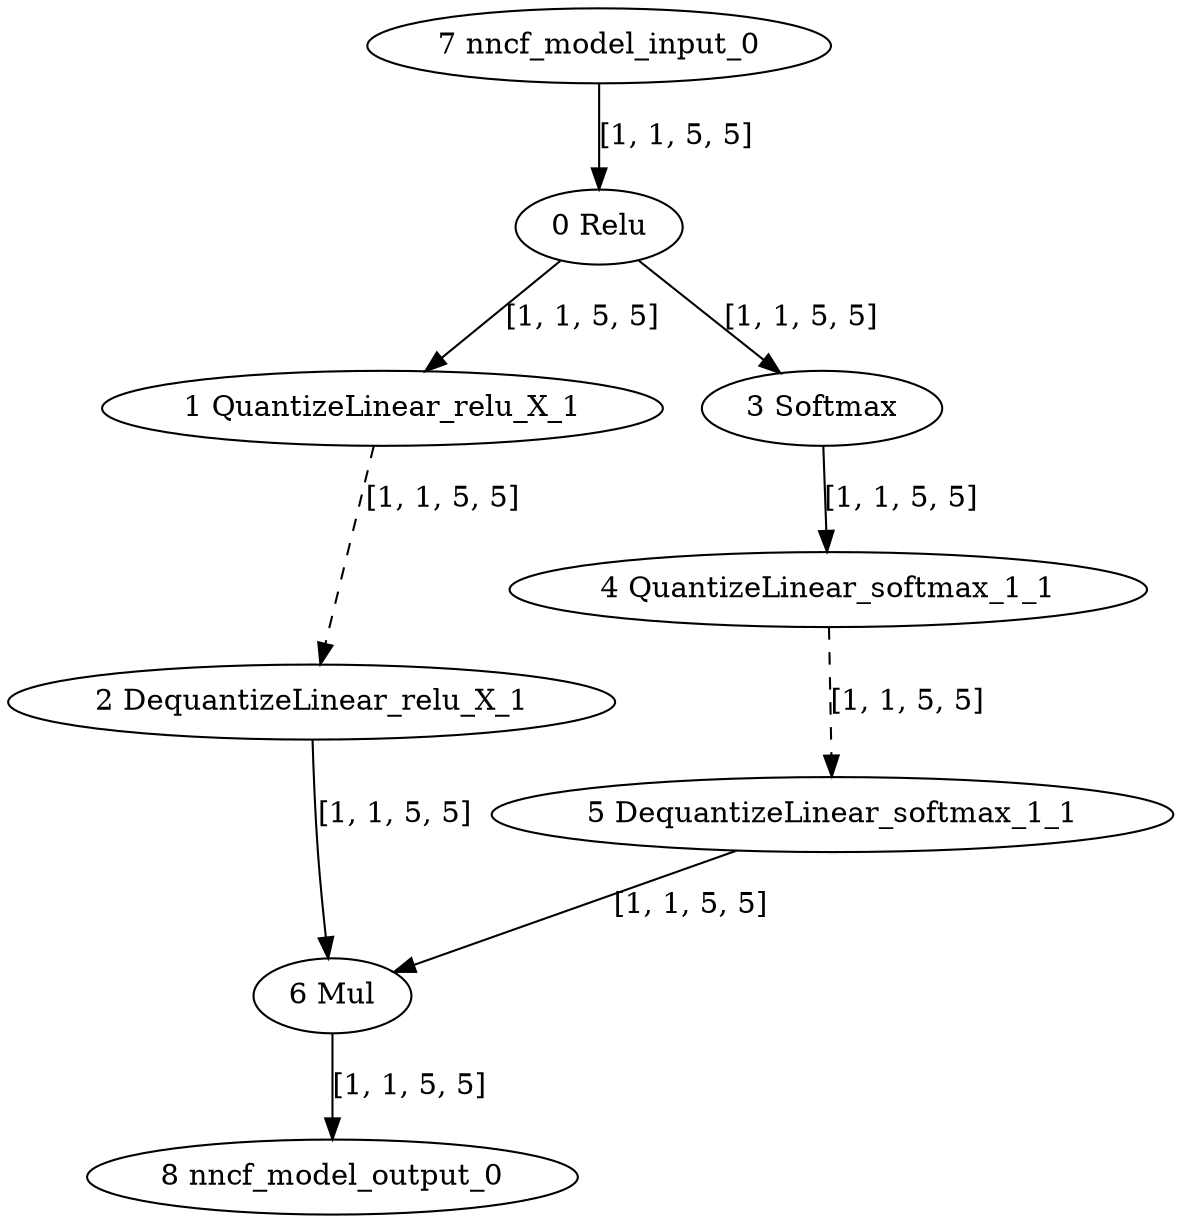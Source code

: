 strict digraph  {
"0 Relu" [id=0, type=Relu];
"1 QuantizeLinear_relu_X_1" [id=1, type=QuantizeLinear];
"2 DequantizeLinear_relu_X_1" [id=2, type=DequantizeLinear];
"3 Softmax" [id=3, type=Softmax];
"4 QuantizeLinear_softmax_1_1" [id=4, type=QuantizeLinear];
"5 DequantizeLinear_softmax_1_1" [id=5, type=DequantizeLinear];
"6 Mul" [id=6, type=Mul];
"7 nncf_model_input_0" [id=7, type=nncf_model_input];
"8 nncf_model_output_0" [id=8, type=nncf_model_output];
"0 Relu" -> "1 QuantizeLinear_relu_X_1"  [label="[1, 1, 5, 5]", style=solid];
"0 Relu" -> "3 Softmax"  [label="[1, 1, 5, 5]", style=solid];
"1 QuantizeLinear_relu_X_1" -> "2 DequantizeLinear_relu_X_1"  [label="[1, 1, 5, 5]", style=dashed];
"2 DequantizeLinear_relu_X_1" -> "6 Mul"  [label="[1, 1, 5, 5]", style=solid];
"3 Softmax" -> "4 QuantizeLinear_softmax_1_1"  [label="[1, 1, 5, 5]", style=solid];
"4 QuantizeLinear_softmax_1_1" -> "5 DequantizeLinear_softmax_1_1"  [label="[1, 1, 5, 5]", style=dashed];
"5 DequantizeLinear_softmax_1_1" -> "6 Mul"  [label="[1, 1, 5, 5]", style=solid];
"6 Mul" -> "8 nncf_model_output_0"  [label="[1, 1, 5, 5]", style=solid];
"7 nncf_model_input_0" -> "0 Relu"  [label="[1, 1, 5, 5]", style=solid];
}
